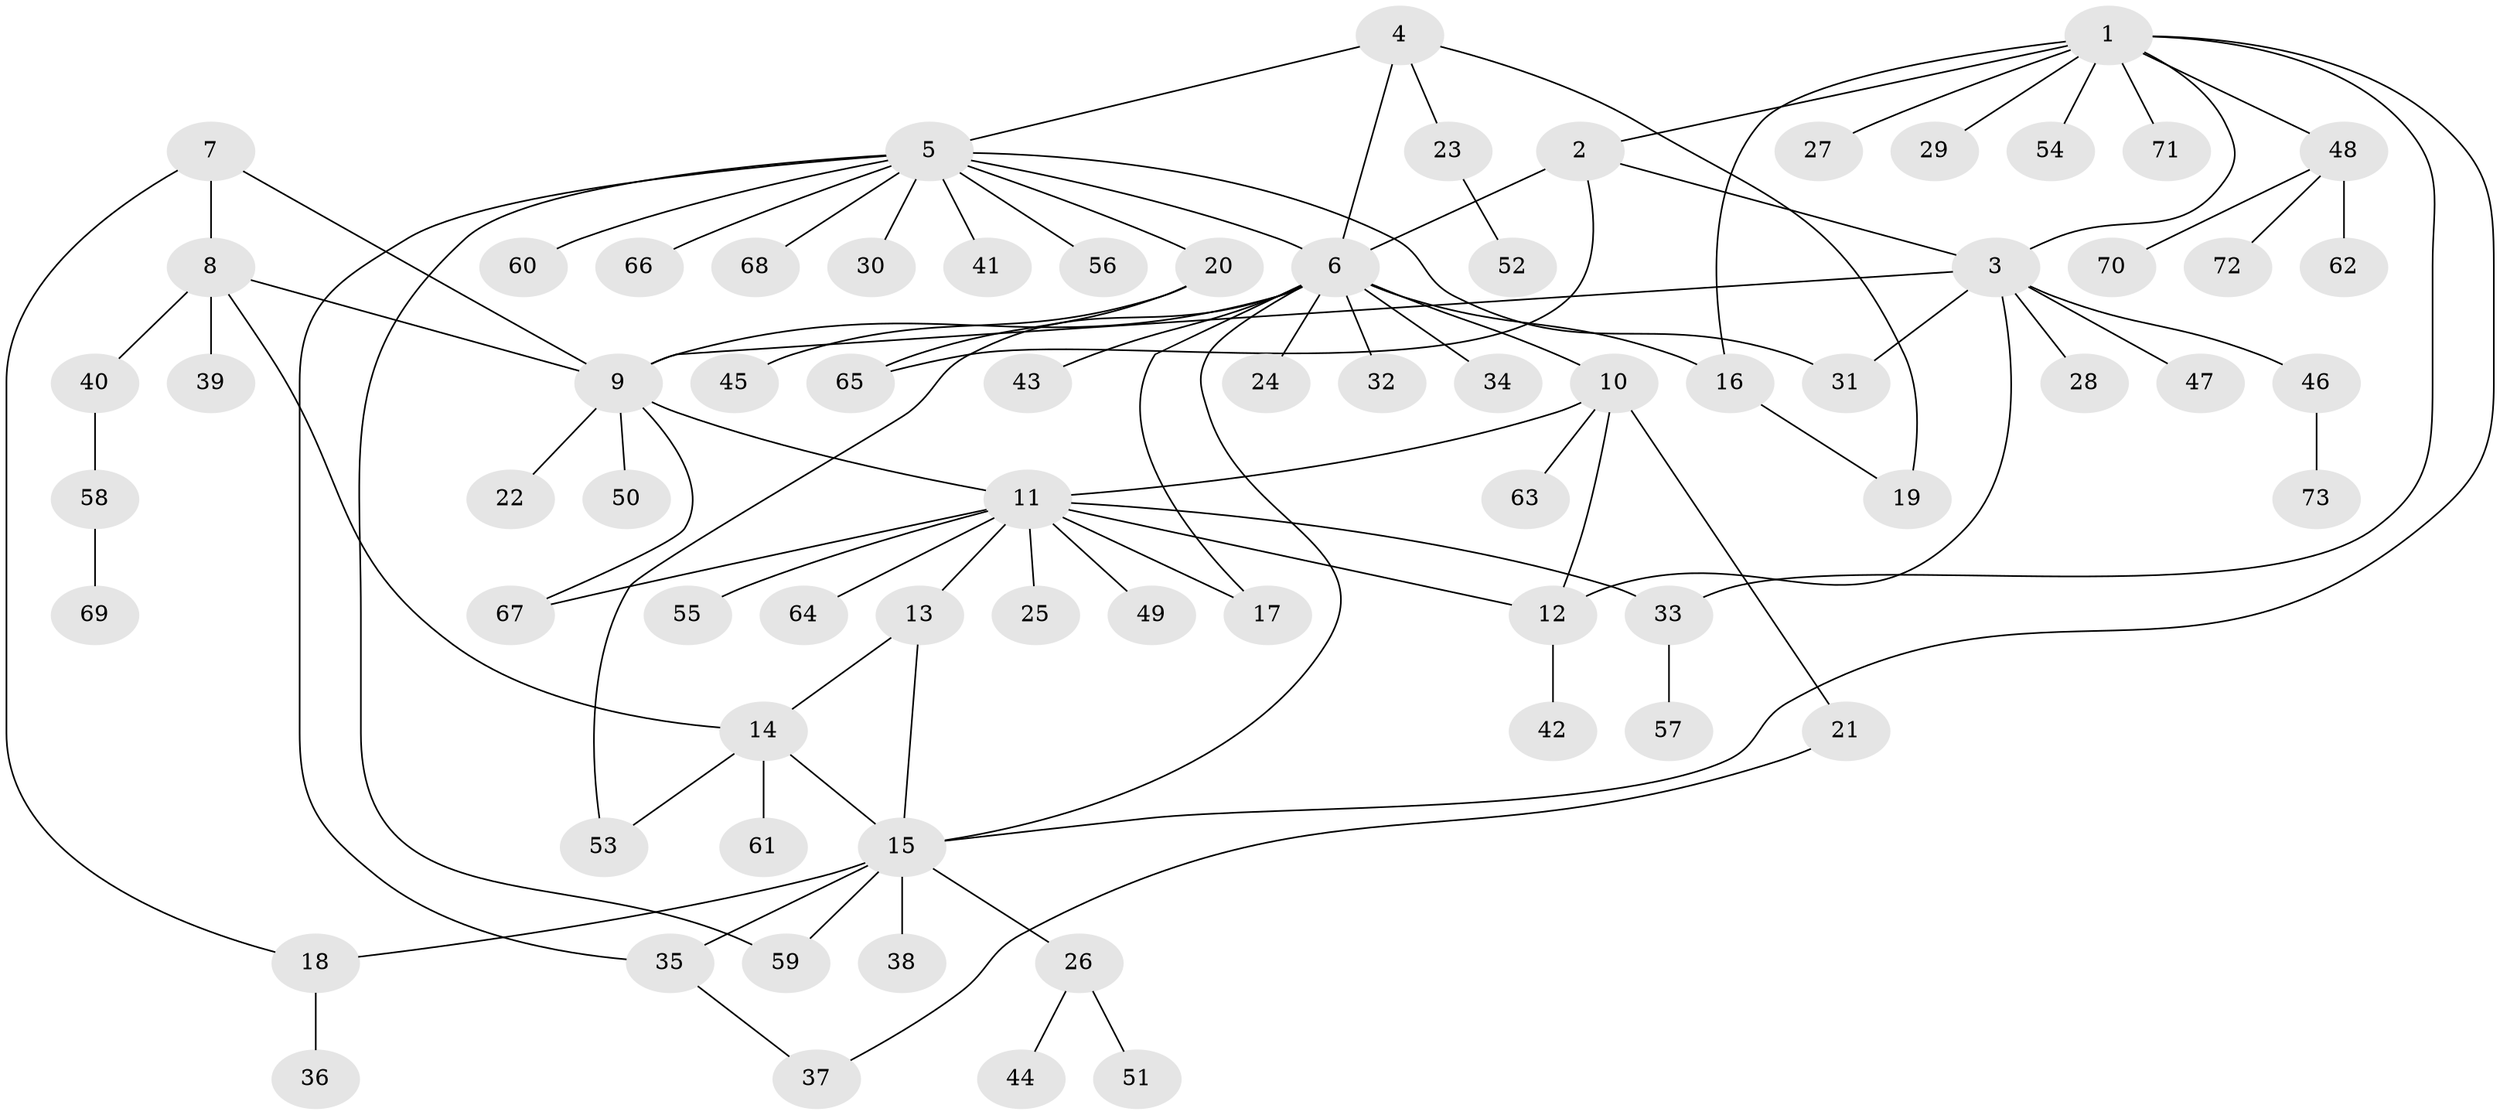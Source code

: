 // coarse degree distribution, {12: 0.01818181818181818, 4: 0.09090909090909091, 10: 0.03636363636363636, 11: 0.01818181818181818, 13: 0.01818181818181818, 8: 0.01818181818181818, 3: 0.03636363636363636, 9: 0.01818181818181818, 2: 0.18181818181818182, 1: 0.5636363636363636}
// Generated by graph-tools (version 1.1) at 2025/52/02/27/25 19:52:21]
// undirected, 73 vertices, 95 edges
graph export_dot {
graph [start="1"]
  node [color=gray90,style=filled];
  1;
  2;
  3;
  4;
  5;
  6;
  7;
  8;
  9;
  10;
  11;
  12;
  13;
  14;
  15;
  16;
  17;
  18;
  19;
  20;
  21;
  22;
  23;
  24;
  25;
  26;
  27;
  28;
  29;
  30;
  31;
  32;
  33;
  34;
  35;
  36;
  37;
  38;
  39;
  40;
  41;
  42;
  43;
  44;
  45;
  46;
  47;
  48;
  49;
  50;
  51;
  52;
  53;
  54;
  55;
  56;
  57;
  58;
  59;
  60;
  61;
  62;
  63;
  64;
  65;
  66;
  67;
  68;
  69;
  70;
  71;
  72;
  73;
  1 -- 2;
  1 -- 3;
  1 -- 15;
  1 -- 16;
  1 -- 27;
  1 -- 29;
  1 -- 33;
  1 -- 48;
  1 -- 54;
  1 -- 71;
  2 -- 3;
  2 -- 6;
  2 -- 65;
  3 -- 9;
  3 -- 12;
  3 -- 28;
  3 -- 31;
  3 -- 46;
  3 -- 47;
  4 -- 5;
  4 -- 6;
  4 -- 19;
  4 -- 23;
  5 -- 6;
  5 -- 20;
  5 -- 30;
  5 -- 31;
  5 -- 35;
  5 -- 41;
  5 -- 56;
  5 -- 59;
  5 -- 60;
  5 -- 66;
  5 -- 68;
  6 -- 9;
  6 -- 10;
  6 -- 15;
  6 -- 16;
  6 -- 17;
  6 -- 24;
  6 -- 32;
  6 -- 34;
  6 -- 43;
  6 -- 53;
  7 -- 8;
  7 -- 9;
  7 -- 18;
  8 -- 9;
  8 -- 14;
  8 -- 39;
  8 -- 40;
  9 -- 11;
  9 -- 22;
  9 -- 50;
  9 -- 67;
  10 -- 11;
  10 -- 12;
  10 -- 21;
  10 -- 63;
  11 -- 12;
  11 -- 13;
  11 -- 17;
  11 -- 25;
  11 -- 33;
  11 -- 49;
  11 -- 55;
  11 -- 64;
  11 -- 67;
  12 -- 42;
  13 -- 14;
  13 -- 15;
  14 -- 15;
  14 -- 53;
  14 -- 61;
  15 -- 18;
  15 -- 26;
  15 -- 35;
  15 -- 38;
  15 -- 59;
  16 -- 19;
  18 -- 36;
  20 -- 45;
  20 -- 65;
  21 -- 37;
  23 -- 52;
  26 -- 44;
  26 -- 51;
  33 -- 57;
  35 -- 37;
  40 -- 58;
  46 -- 73;
  48 -- 62;
  48 -- 70;
  48 -- 72;
  58 -- 69;
}
